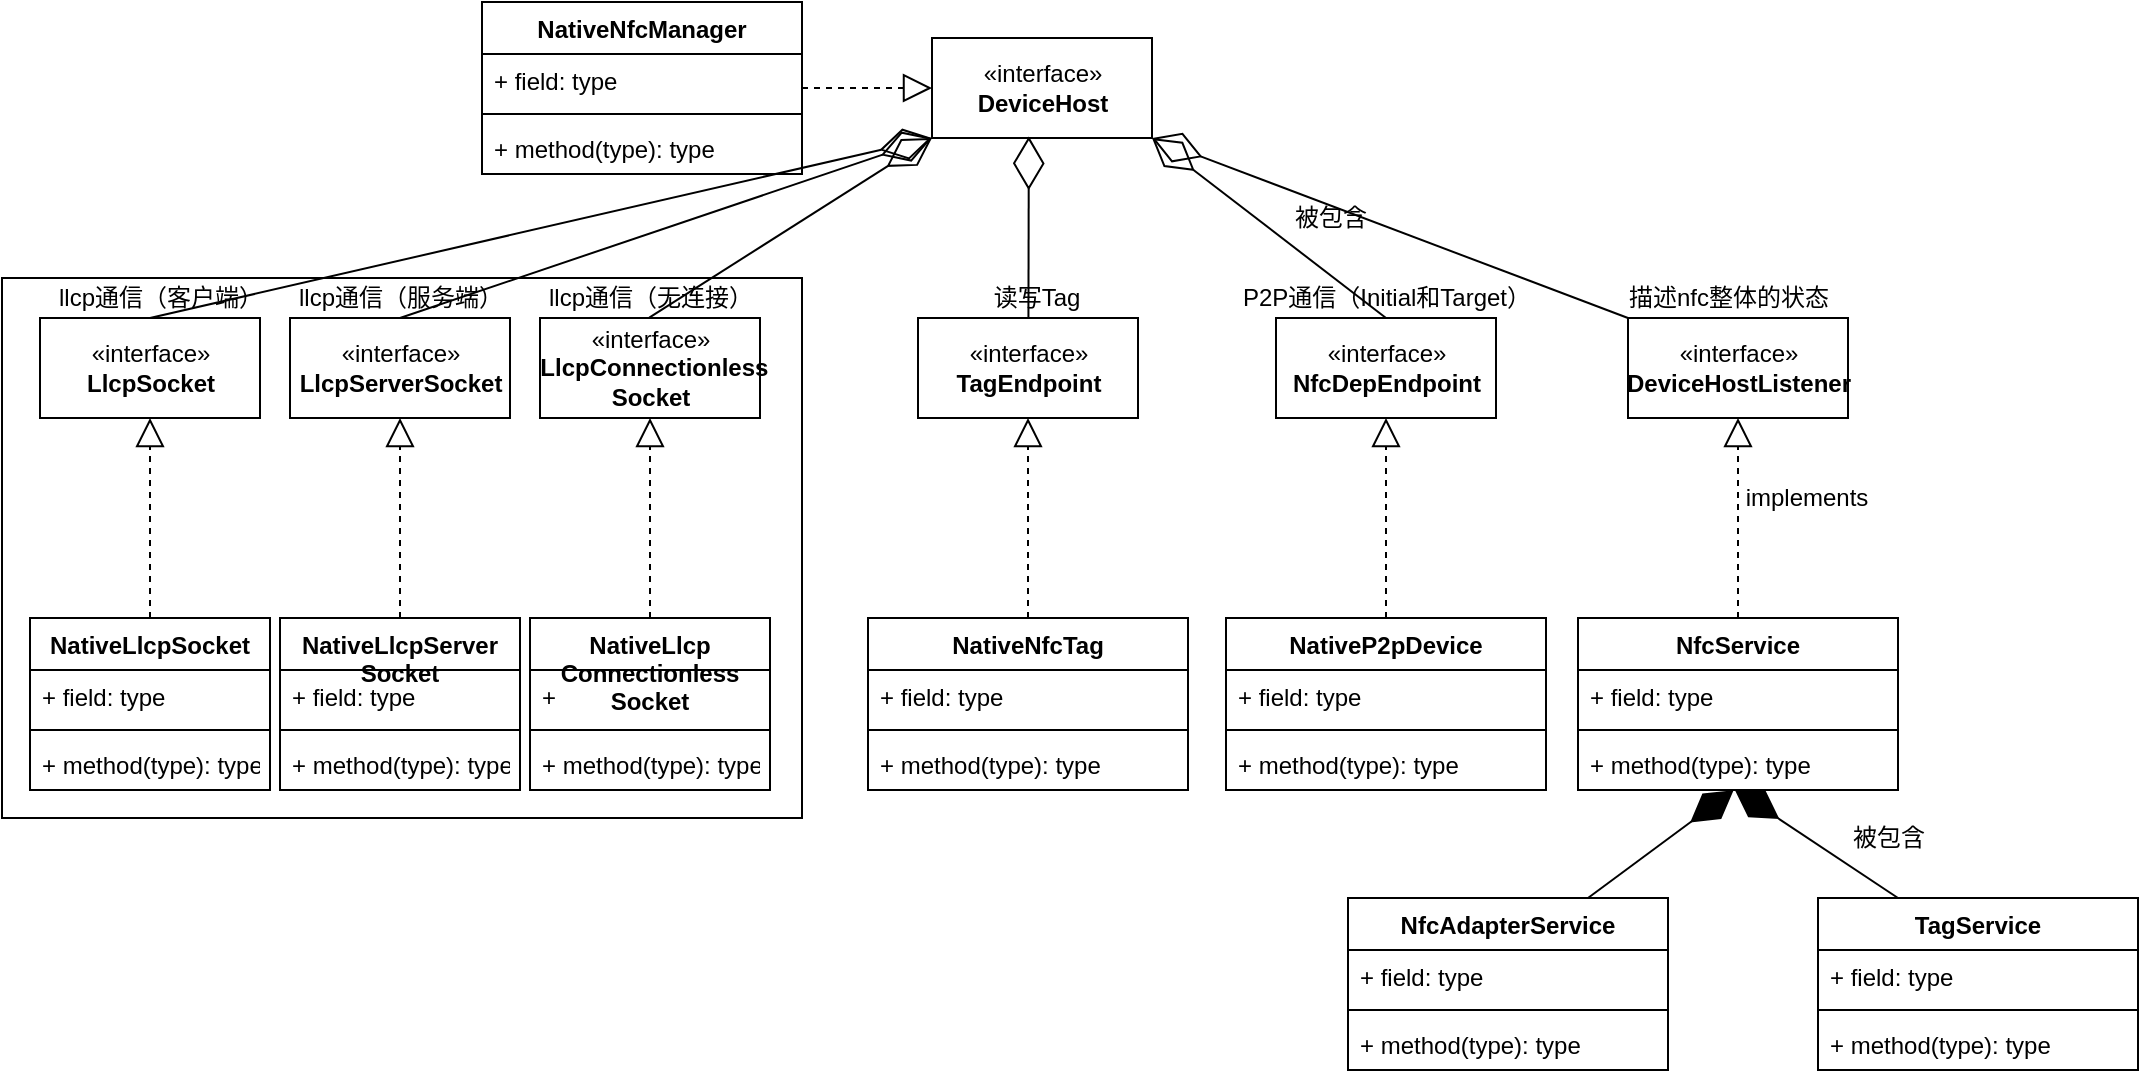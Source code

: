<mxfile version="16.6.4" type="github">
  <diagram id="C5RBs43oDa-KdzZeNtuy" name="Page-1">
    <mxGraphModel dx="1865" dy="519" grid="1" gridSize="10" guides="1" tooltips="1" connect="1" arrows="1" fold="1" page="1" pageScale="1" pageWidth="827" pageHeight="1169" math="0" shadow="0">
      <root>
        <mxCell id="WIyWlLk6GJQsqaUBKTNV-0" />
        <mxCell id="WIyWlLk6GJQsqaUBKTNV-1" parent="WIyWlLk6GJQsqaUBKTNV-0" />
        <mxCell id="hsuY-6eP_JaVXZlSWs8Y-58" value="" style="rounded=0;whiteSpace=wrap;html=1;" vertex="1" parent="WIyWlLk6GJQsqaUBKTNV-1">
          <mxGeometry x="-260" y="200" width="400" height="270" as="geometry" />
        </mxCell>
        <mxCell id="fKuXVuJbzBg1nl2zYU1o-0" value="NfcService" style="swimlane;fontStyle=1;align=center;verticalAlign=top;childLayout=stackLayout;horizontal=1;startSize=26;horizontalStack=0;resizeParent=1;resizeParentMax=0;resizeLast=0;collapsible=1;marginBottom=0;" parent="WIyWlLk6GJQsqaUBKTNV-1" vertex="1">
          <mxGeometry x="528" y="370" width="160" height="86" as="geometry" />
        </mxCell>
        <mxCell id="fKuXVuJbzBg1nl2zYU1o-1" value="+ field: type" style="text;strokeColor=none;fillColor=none;align=left;verticalAlign=top;spacingLeft=4;spacingRight=4;overflow=hidden;rotatable=0;points=[[0,0.5],[1,0.5]];portConstraint=eastwest;" parent="fKuXVuJbzBg1nl2zYU1o-0" vertex="1">
          <mxGeometry y="26" width="160" height="26" as="geometry" />
        </mxCell>
        <mxCell id="fKuXVuJbzBg1nl2zYU1o-2" value="" style="line;strokeWidth=1;fillColor=none;align=left;verticalAlign=middle;spacingTop=-1;spacingLeft=3;spacingRight=3;rotatable=0;labelPosition=right;points=[];portConstraint=eastwest;" parent="fKuXVuJbzBg1nl2zYU1o-0" vertex="1">
          <mxGeometry y="52" width="160" height="8" as="geometry" />
        </mxCell>
        <mxCell id="fKuXVuJbzBg1nl2zYU1o-3" value="+ method(type): type" style="text;strokeColor=none;fillColor=none;align=left;verticalAlign=top;spacingLeft=4;spacingRight=4;overflow=hidden;rotatable=0;points=[[0,0.5],[1,0.5]];portConstraint=eastwest;" parent="fKuXVuJbzBg1nl2zYU1o-0" vertex="1">
          <mxGeometry y="60" width="160" height="26" as="geometry" />
        </mxCell>
        <mxCell id="fKuXVuJbzBg1nl2zYU1o-4" value="«interface»&lt;br&gt;&lt;b&gt;DeviceHostListener&lt;br&gt;&lt;/b&gt;" style="html=1;" parent="WIyWlLk6GJQsqaUBKTNV-1" vertex="1">
          <mxGeometry x="553" y="220" width="110" height="50" as="geometry" />
        </mxCell>
        <mxCell id="fKuXVuJbzBg1nl2zYU1o-5" value="" style="endArrow=block;dashed=1;endFill=0;endSize=12;html=1;rounded=0;entryX=0.5;entryY=1;entryDx=0;entryDy=0;exitX=0.5;exitY=0;exitDx=0;exitDy=0;" parent="WIyWlLk6GJQsqaUBKTNV-1" source="fKuXVuJbzBg1nl2zYU1o-0" target="fKuXVuJbzBg1nl2zYU1o-4" edge="1">
          <mxGeometry width="160" relative="1" as="geometry">
            <mxPoint x="538" y="270" as="sourcePoint" />
            <mxPoint x="698" y="270" as="targetPoint" />
          </mxGeometry>
        </mxCell>
        <mxCell id="fKuXVuJbzBg1nl2zYU1o-6" value="implements" style="text;html=1;resizable=0;autosize=1;align=center;verticalAlign=middle;points=[];fillColor=none;strokeColor=none;rounded=0;" parent="WIyWlLk6GJQsqaUBKTNV-1" vertex="1">
          <mxGeometry x="602" y="300" width="80" height="20" as="geometry" />
        </mxCell>
        <mxCell id="fKuXVuJbzBg1nl2zYU1o-7" value="«interface»&lt;br&gt;&lt;b&gt;DeviceHost&lt;/b&gt;" style="html=1;" parent="WIyWlLk6GJQsqaUBKTNV-1" vertex="1">
          <mxGeometry x="205" y="80" width="110" height="50" as="geometry" />
        </mxCell>
        <mxCell id="fKuXVuJbzBg1nl2zYU1o-9" value="被包含" style="text;html=1;resizable=0;autosize=1;align=center;verticalAlign=middle;points=[];fillColor=none;strokeColor=none;rounded=0;" parent="WIyWlLk6GJQsqaUBKTNV-1" vertex="1">
          <mxGeometry x="379" y="160" width="50" height="20" as="geometry" />
        </mxCell>
        <mxCell id="fKuXVuJbzBg1nl2zYU1o-10" value="NativeNfcManager" style="swimlane;fontStyle=1;align=center;verticalAlign=top;childLayout=stackLayout;horizontal=1;startSize=26;horizontalStack=0;resizeParent=1;resizeParentMax=0;resizeLast=0;collapsible=1;marginBottom=0;" parent="WIyWlLk6GJQsqaUBKTNV-1" vertex="1">
          <mxGeometry x="-20" y="62" width="160" height="86" as="geometry" />
        </mxCell>
        <mxCell id="fKuXVuJbzBg1nl2zYU1o-11" value="+ field: type" style="text;strokeColor=none;fillColor=none;align=left;verticalAlign=top;spacingLeft=4;spacingRight=4;overflow=hidden;rotatable=0;points=[[0,0.5],[1,0.5]];portConstraint=eastwest;" parent="fKuXVuJbzBg1nl2zYU1o-10" vertex="1">
          <mxGeometry y="26" width="160" height="26" as="geometry" />
        </mxCell>
        <mxCell id="fKuXVuJbzBg1nl2zYU1o-12" value="" style="line;strokeWidth=1;fillColor=none;align=left;verticalAlign=middle;spacingTop=-1;spacingLeft=3;spacingRight=3;rotatable=0;labelPosition=right;points=[];portConstraint=eastwest;" parent="fKuXVuJbzBg1nl2zYU1o-10" vertex="1">
          <mxGeometry y="52" width="160" height="8" as="geometry" />
        </mxCell>
        <mxCell id="fKuXVuJbzBg1nl2zYU1o-13" value="+ method(type): type" style="text;strokeColor=none;fillColor=none;align=left;verticalAlign=top;spacingLeft=4;spacingRight=4;overflow=hidden;rotatable=0;points=[[0,0.5],[1,0.5]];portConstraint=eastwest;" parent="fKuXVuJbzBg1nl2zYU1o-10" vertex="1">
          <mxGeometry y="60" width="160" height="26" as="geometry" />
        </mxCell>
        <mxCell id="fKuXVuJbzBg1nl2zYU1o-15" value="" style="endArrow=block;dashed=1;endFill=0;endSize=12;html=1;rounded=0;entryX=0;entryY=0.5;entryDx=0;entryDy=0;" parent="WIyWlLk6GJQsqaUBKTNV-1" target="fKuXVuJbzBg1nl2zYU1o-7" edge="1">
          <mxGeometry width="160" relative="1" as="geometry">
            <mxPoint x="140" y="105" as="sourcePoint" />
            <mxPoint x="180" y="310" as="targetPoint" />
          </mxGeometry>
        </mxCell>
        <mxCell id="hsuY-6eP_JaVXZlSWs8Y-0" value="" style="endArrow=diamondThin;endFill=0;endSize=24;html=1;rounded=0;entryX=1;entryY=1;entryDx=0;entryDy=0;exitX=0;exitY=0;exitDx=0;exitDy=0;" edge="1" parent="WIyWlLk6GJQsqaUBKTNV-1" source="fKuXVuJbzBg1nl2zYU1o-4" target="fKuXVuJbzBg1nl2zYU1o-7">
          <mxGeometry width="160" relative="1" as="geometry">
            <mxPoint x="220" y="250" as="sourcePoint" />
            <mxPoint x="380" y="250" as="targetPoint" />
          </mxGeometry>
        </mxCell>
        <mxCell id="hsuY-6eP_JaVXZlSWs8Y-1" value="TagService" style="swimlane;fontStyle=1;align=center;verticalAlign=top;childLayout=stackLayout;horizontal=1;startSize=26;horizontalStack=0;resizeParent=1;resizeParentMax=0;resizeLast=0;collapsible=1;marginBottom=0;" vertex="1" parent="WIyWlLk6GJQsqaUBKTNV-1">
          <mxGeometry x="648" y="510" width="160" height="86" as="geometry" />
        </mxCell>
        <mxCell id="hsuY-6eP_JaVXZlSWs8Y-2" value="+ field: type" style="text;strokeColor=none;fillColor=none;align=left;verticalAlign=top;spacingLeft=4;spacingRight=4;overflow=hidden;rotatable=0;points=[[0,0.5],[1,0.5]];portConstraint=eastwest;" vertex="1" parent="hsuY-6eP_JaVXZlSWs8Y-1">
          <mxGeometry y="26" width="160" height="26" as="geometry" />
        </mxCell>
        <mxCell id="hsuY-6eP_JaVXZlSWs8Y-3" value="" style="line;strokeWidth=1;fillColor=none;align=left;verticalAlign=middle;spacingTop=-1;spacingLeft=3;spacingRight=3;rotatable=0;labelPosition=right;points=[];portConstraint=eastwest;" vertex="1" parent="hsuY-6eP_JaVXZlSWs8Y-1">
          <mxGeometry y="52" width="160" height="8" as="geometry" />
        </mxCell>
        <mxCell id="hsuY-6eP_JaVXZlSWs8Y-4" value="+ method(type): type" style="text;strokeColor=none;fillColor=none;align=left;verticalAlign=top;spacingLeft=4;spacingRight=4;overflow=hidden;rotatable=0;points=[[0,0.5],[1,0.5]];portConstraint=eastwest;" vertex="1" parent="hsuY-6eP_JaVXZlSWs8Y-1">
          <mxGeometry y="60" width="160" height="26" as="geometry" />
        </mxCell>
        <mxCell id="hsuY-6eP_JaVXZlSWs8Y-5" value="" style="endArrow=diamondThin;endFill=1;endSize=24;html=1;rounded=0;exitX=0.25;exitY=0;exitDx=0;exitDy=0;entryX=0.489;entryY=0.985;entryDx=0;entryDy=0;entryPerimeter=0;" edge="1" parent="WIyWlLk6GJQsqaUBKTNV-1" source="hsuY-6eP_JaVXZlSWs8Y-1" target="fKuXVuJbzBg1nl2zYU1o-3">
          <mxGeometry width="160" relative="1" as="geometry">
            <mxPoint x="538" y="510" as="sourcePoint" />
            <mxPoint x="698" y="510" as="targetPoint" />
          </mxGeometry>
        </mxCell>
        <mxCell id="hsuY-6eP_JaVXZlSWs8Y-6" value="被包含" style="text;html=1;resizable=0;autosize=1;align=center;verticalAlign=middle;points=[];fillColor=none;strokeColor=none;rounded=0;" vertex="1" parent="WIyWlLk6GJQsqaUBKTNV-1">
          <mxGeometry x="658" y="470" width="50" height="20" as="geometry" />
        </mxCell>
        <mxCell id="hsuY-6eP_JaVXZlSWs8Y-7" value="NfcAdapterService" style="swimlane;fontStyle=1;align=center;verticalAlign=top;childLayout=stackLayout;horizontal=1;startSize=26;horizontalStack=0;resizeParent=1;resizeParentMax=0;resizeLast=0;collapsible=1;marginBottom=0;" vertex="1" parent="WIyWlLk6GJQsqaUBKTNV-1">
          <mxGeometry x="413" y="510" width="160" height="86" as="geometry" />
        </mxCell>
        <mxCell id="hsuY-6eP_JaVXZlSWs8Y-8" value="+ field: type" style="text;strokeColor=none;fillColor=none;align=left;verticalAlign=top;spacingLeft=4;spacingRight=4;overflow=hidden;rotatable=0;points=[[0,0.5],[1,0.5]];portConstraint=eastwest;" vertex="1" parent="hsuY-6eP_JaVXZlSWs8Y-7">
          <mxGeometry y="26" width="160" height="26" as="geometry" />
        </mxCell>
        <mxCell id="hsuY-6eP_JaVXZlSWs8Y-9" value="" style="line;strokeWidth=1;fillColor=none;align=left;verticalAlign=middle;spacingTop=-1;spacingLeft=3;spacingRight=3;rotatable=0;labelPosition=right;points=[];portConstraint=eastwest;" vertex="1" parent="hsuY-6eP_JaVXZlSWs8Y-7">
          <mxGeometry y="52" width="160" height="8" as="geometry" />
        </mxCell>
        <mxCell id="hsuY-6eP_JaVXZlSWs8Y-10" value="+ method(type): type" style="text;strokeColor=none;fillColor=none;align=left;verticalAlign=top;spacingLeft=4;spacingRight=4;overflow=hidden;rotatable=0;points=[[0,0.5],[1,0.5]];portConstraint=eastwest;" vertex="1" parent="hsuY-6eP_JaVXZlSWs8Y-7">
          <mxGeometry y="60" width="160" height="26" as="geometry" />
        </mxCell>
        <mxCell id="hsuY-6eP_JaVXZlSWs8Y-11" value="" style="endArrow=diamondThin;endFill=1;endSize=24;html=1;rounded=0;exitX=0.75;exitY=0;exitDx=0;exitDy=0;entryX=0.486;entryY=1.006;entryDx=0;entryDy=0;entryPerimeter=0;" edge="1" parent="WIyWlLk6GJQsqaUBKTNV-1" source="hsuY-6eP_JaVXZlSWs8Y-7" target="fKuXVuJbzBg1nl2zYU1o-3">
          <mxGeometry width="160" relative="1" as="geometry">
            <mxPoint x="328" y="460" as="sourcePoint" />
            <mxPoint x="608" y="450" as="targetPoint" />
          </mxGeometry>
        </mxCell>
        <mxCell id="hsuY-6eP_JaVXZlSWs8Y-12" value="«interface»&lt;br&gt;&lt;b&gt;TagEndpoint&lt;/b&gt;" style="html=1;" vertex="1" parent="WIyWlLk6GJQsqaUBKTNV-1">
          <mxGeometry x="198" y="220" width="110" height="50" as="geometry" />
        </mxCell>
        <mxCell id="hsuY-6eP_JaVXZlSWs8Y-13" value="" style="endArrow=diamondThin;endFill=0;endSize=24;html=1;rounded=0;entryX=0.44;entryY=0.984;entryDx=0;entryDy=0;entryPerimeter=0;exitX=0.437;exitY=0.98;exitDx=0;exitDy=0;exitPerimeter=0;" edge="1" parent="WIyWlLk6GJQsqaUBKTNV-1" source="hsuY-6eP_JaVXZlSWs8Y-18" target="fKuXVuJbzBg1nl2zYU1o-7">
          <mxGeometry width="160" relative="1" as="geometry">
            <mxPoint x="290" y="180" as="sourcePoint" />
            <mxPoint x="260" y="130" as="targetPoint" />
          </mxGeometry>
        </mxCell>
        <mxCell id="hsuY-6eP_JaVXZlSWs8Y-14" value="«interface»&lt;br&gt;&lt;b&gt;NfcDepEndpoint&lt;/b&gt;" style="html=1;" vertex="1" parent="WIyWlLk6GJQsqaUBKTNV-1">
          <mxGeometry x="377" y="220" width="110" height="50" as="geometry" />
        </mxCell>
        <mxCell id="hsuY-6eP_JaVXZlSWs8Y-15" value="" style="endArrow=diamondThin;endFill=0;endSize=24;html=1;rounded=0;exitX=0.5;exitY=0;exitDx=0;exitDy=0;entryX=1;entryY=1;entryDx=0;entryDy=0;" edge="1" parent="WIyWlLk6GJQsqaUBKTNV-1" source="hsuY-6eP_JaVXZlSWs8Y-14" target="fKuXVuJbzBg1nl2zYU1o-7">
          <mxGeometry width="160" relative="1" as="geometry">
            <mxPoint x="200" y="200" as="sourcePoint" />
            <mxPoint x="260" y="130" as="targetPoint" />
          </mxGeometry>
        </mxCell>
        <mxCell id="hsuY-6eP_JaVXZlSWs8Y-16" value="«interface»&lt;br&gt;&lt;b&gt;&amp;nbsp;LlcpConnectionless&lt;br&gt;Socket&lt;/b&gt;" style="html=1;" vertex="1" parent="WIyWlLk6GJQsqaUBKTNV-1">
          <mxGeometry x="9" y="220" width="110" height="50" as="geometry" />
        </mxCell>
        <mxCell id="hsuY-6eP_JaVXZlSWs8Y-17" value="" style="endArrow=diamondThin;endFill=0;endSize=24;html=1;rounded=0;exitX=0.497;exitY=0.99;exitDx=0;exitDy=0;entryX=0;entryY=1;entryDx=0;entryDy=0;exitPerimeter=0;" edge="1" parent="WIyWlLk6GJQsqaUBKTNV-1" source="hsuY-6eP_JaVXZlSWs8Y-19" target="fKuXVuJbzBg1nl2zYU1o-7">
          <mxGeometry width="160" relative="1" as="geometry">
            <mxPoint x="-40" y="170" as="sourcePoint" />
            <mxPoint x="260" y="130" as="targetPoint" />
          </mxGeometry>
        </mxCell>
        <mxCell id="hsuY-6eP_JaVXZlSWs8Y-18" value="读写Tag" style="text;html=1;resizable=0;autosize=1;align=center;verticalAlign=middle;points=[];fillColor=none;strokeColor=none;rounded=0;" vertex="1" parent="WIyWlLk6GJQsqaUBKTNV-1">
          <mxGeometry x="227" y="200" width="60" height="20" as="geometry" />
        </mxCell>
        <mxCell id="hsuY-6eP_JaVXZlSWs8Y-19" value="llcp通信（无连接）" style="text;html=1;resizable=0;autosize=1;align=center;verticalAlign=middle;points=[];fillColor=none;strokeColor=none;rounded=0;" vertex="1" parent="WIyWlLk6GJQsqaUBKTNV-1">
          <mxGeometry x="4" y="200" width="120" height="20" as="geometry" />
        </mxCell>
        <mxCell id="hsuY-6eP_JaVXZlSWs8Y-20" value="P2P通信（Initial和Target）" style="text;html=1;resizable=0;autosize=1;align=center;verticalAlign=middle;points=[];fillColor=none;strokeColor=none;rounded=0;" vertex="1" parent="WIyWlLk6GJQsqaUBKTNV-1">
          <mxGeometry x="352" y="200" width="160" height="20" as="geometry" />
        </mxCell>
        <mxCell id="hsuY-6eP_JaVXZlSWs8Y-21" value="描述nfc整体的状态" style="text;html=1;resizable=0;autosize=1;align=center;verticalAlign=middle;points=[];fillColor=none;strokeColor=none;rounded=0;" vertex="1" parent="WIyWlLk6GJQsqaUBKTNV-1">
          <mxGeometry x="543" y="200" width="120" height="20" as="geometry" />
        </mxCell>
        <mxCell id="hsuY-6eP_JaVXZlSWs8Y-22" value="NativeNfcTag" style="swimlane;fontStyle=1;align=center;verticalAlign=top;childLayout=stackLayout;horizontal=1;startSize=26;horizontalStack=0;resizeParent=1;resizeParentMax=0;resizeLast=0;collapsible=1;marginBottom=0;" vertex="1" parent="WIyWlLk6GJQsqaUBKTNV-1">
          <mxGeometry x="173" y="370" width="160" height="86" as="geometry" />
        </mxCell>
        <mxCell id="hsuY-6eP_JaVXZlSWs8Y-23" value="+ field: type" style="text;strokeColor=none;fillColor=none;align=left;verticalAlign=top;spacingLeft=4;spacingRight=4;overflow=hidden;rotatable=0;points=[[0,0.5],[1,0.5]];portConstraint=eastwest;" vertex="1" parent="hsuY-6eP_JaVXZlSWs8Y-22">
          <mxGeometry y="26" width="160" height="26" as="geometry" />
        </mxCell>
        <mxCell id="hsuY-6eP_JaVXZlSWs8Y-24" value="" style="line;strokeWidth=1;fillColor=none;align=left;verticalAlign=middle;spacingTop=-1;spacingLeft=3;spacingRight=3;rotatable=0;labelPosition=right;points=[];portConstraint=eastwest;" vertex="1" parent="hsuY-6eP_JaVXZlSWs8Y-22">
          <mxGeometry y="52" width="160" height="8" as="geometry" />
        </mxCell>
        <mxCell id="hsuY-6eP_JaVXZlSWs8Y-25" value="+ method(type): type" style="text;strokeColor=none;fillColor=none;align=left;verticalAlign=top;spacingLeft=4;spacingRight=4;overflow=hidden;rotatable=0;points=[[0,0.5],[1,0.5]];portConstraint=eastwest;" vertex="1" parent="hsuY-6eP_JaVXZlSWs8Y-22">
          <mxGeometry y="60" width="160" height="26" as="geometry" />
        </mxCell>
        <mxCell id="hsuY-6eP_JaVXZlSWs8Y-26" value="" style="endArrow=block;dashed=1;endFill=0;endSize=12;html=1;rounded=0;entryX=0.5;entryY=1;entryDx=0;entryDy=0;exitX=0.5;exitY=0;exitDx=0;exitDy=0;" edge="1" parent="WIyWlLk6GJQsqaUBKTNV-1" source="hsuY-6eP_JaVXZlSWs8Y-22" target="hsuY-6eP_JaVXZlSWs8Y-12">
          <mxGeometry width="160" relative="1" as="geometry">
            <mxPoint x="217" y="320" as="sourcePoint" />
            <mxPoint x="377" y="320" as="targetPoint" />
          </mxGeometry>
        </mxCell>
        <mxCell id="hsuY-6eP_JaVXZlSWs8Y-27" value="NativeP2pDevice" style="swimlane;fontStyle=1;align=center;verticalAlign=top;childLayout=stackLayout;horizontal=1;startSize=26;horizontalStack=0;resizeParent=1;resizeParentMax=0;resizeLast=0;collapsible=1;marginBottom=0;" vertex="1" parent="WIyWlLk6GJQsqaUBKTNV-1">
          <mxGeometry x="352" y="370" width="160" height="86" as="geometry" />
        </mxCell>
        <mxCell id="hsuY-6eP_JaVXZlSWs8Y-28" value="+ field: type" style="text;strokeColor=none;fillColor=none;align=left;verticalAlign=top;spacingLeft=4;spacingRight=4;overflow=hidden;rotatable=0;points=[[0,0.5],[1,0.5]];portConstraint=eastwest;" vertex="1" parent="hsuY-6eP_JaVXZlSWs8Y-27">
          <mxGeometry y="26" width="160" height="26" as="geometry" />
        </mxCell>
        <mxCell id="hsuY-6eP_JaVXZlSWs8Y-29" value="" style="line;strokeWidth=1;fillColor=none;align=left;verticalAlign=middle;spacingTop=-1;spacingLeft=3;spacingRight=3;rotatable=0;labelPosition=right;points=[];portConstraint=eastwest;" vertex="1" parent="hsuY-6eP_JaVXZlSWs8Y-27">
          <mxGeometry y="52" width="160" height="8" as="geometry" />
        </mxCell>
        <mxCell id="hsuY-6eP_JaVXZlSWs8Y-30" value="+ method(type): type" style="text;strokeColor=none;fillColor=none;align=left;verticalAlign=top;spacingLeft=4;spacingRight=4;overflow=hidden;rotatable=0;points=[[0,0.5],[1,0.5]];portConstraint=eastwest;" vertex="1" parent="hsuY-6eP_JaVXZlSWs8Y-27">
          <mxGeometry y="60" width="160" height="26" as="geometry" />
        </mxCell>
        <mxCell id="hsuY-6eP_JaVXZlSWs8Y-32" value="" style="endArrow=block;dashed=1;endFill=0;endSize=12;html=1;rounded=0;entryX=0.5;entryY=1;entryDx=0;entryDy=0;exitX=0.5;exitY=0;exitDx=0;exitDy=0;" edge="1" parent="WIyWlLk6GJQsqaUBKTNV-1" source="hsuY-6eP_JaVXZlSWs8Y-27" target="hsuY-6eP_JaVXZlSWs8Y-14">
          <mxGeometry width="160" relative="1" as="geometry">
            <mxPoint x="437" y="360" as="sourcePoint" />
            <mxPoint x="557" y="310" as="targetPoint" />
          </mxGeometry>
        </mxCell>
        <mxCell id="hsuY-6eP_JaVXZlSWs8Y-34" value="«interface»&lt;br&gt;&lt;b&gt;LlcpServerSocket&lt;/b&gt;" style="html=1;" vertex="1" parent="WIyWlLk6GJQsqaUBKTNV-1">
          <mxGeometry x="-116" y="220" width="110" height="50" as="geometry" />
        </mxCell>
        <mxCell id="hsuY-6eP_JaVXZlSWs8Y-35" value="«interface»&lt;br&gt;&lt;b&gt;LlcpSocket&lt;/b&gt;" style="html=1;" vertex="1" parent="WIyWlLk6GJQsqaUBKTNV-1">
          <mxGeometry x="-241" y="220" width="110" height="50" as="geometry" />
        </mxCell>
        <mxCell id="hsuY-6eP_JaVXZlSWs8Y-38" value="" style="endArrow=diamondThin;endFill=0;endSize=24;html=1;rounded=0;entryX=0;entryY=1;entryDx=0;entryDy=0;exitX=0.5;exitY=0;exitDx=0;exitDy=0;" edge="1" parent="WIyWlLk6GJQsqaUBKTNV-1" source="hsuY-6eP_JaVXZlSWs8Y-34" target="fKuXVuJbzBg1nl2zYU1o-7">
          <mxGeometry width="160" relative="1" as="geometry">
            <mxPoint x="-130" y="180" as="sourcePoint" />
            <mxPoint x="30" y="180" as="targetPoint" />
          </mxGeometry>
        </mxCell>
        <mxCell id="hsuY-6eP_JaVXZlSWs8Y-39" value="" style="endArrow=diamondThin;endFill=0;endSize=24;html=1;rounded=0;entryX=0;entryY=1;entryDx=0;entryDy=0;exitX=0.5;exitY=0;exitDx=0;exitDy=0;" edge="1" parent="WIyWlLk6GJQsqaUBKTNV-1" source="hsuY-6eP_JaVXZlSWs8Y-35" target="fKuXVuJbzBg1nl2zYU1o-7">
          <mxGeometry width="160" relative="1" as="geometry">
            <mxPoint x="-180" y="170" as="sourcePoint" />
            <mxPoint x="-20" y="170" as="targetPoint" />
          </mxGeometry>
        </mxCell>
        <mxCell id="hsuY-6eP_JaVXZlSWs8Y-40" value="llcp通信（客户端）" style="text;html=1;resizable=0;autosize=1;align=center;verticalAlign=middle;points=[];fillColor=none;strokeColor=none;rounded=0;" vertex="1" parent="WIyWlLk6GJQsqaUBKTNV-1">
          <mxGeometry x="-241" y="200" width="120" height="20" as="geometry" />
        </mxCell>
        <mxCell id="hsuY-6eP_JaVXZlSWs8Y-42" value="llcp通信（服务端）" style="text;html=1;resizable=0;autosize=1;align=center;verticalAlign=middle;points=[];fillColor=none;strokeColor=none;rounded=0;" vertex="1" parent="WIyWlLk6GJQsqaUBKTNV-1">
          <mxGeometry x="-121" y="200" width="120" height="20" as="geometry" />
        </mxCell>
        <mxCell id="hsuY-6eP_JaVXZlSWs8Y-43" value="NativeLlcp&#xa;Connectionless&#xa;Socket" style="swimlane;fontStyle=1;align=center;verticalAlign=top;childLayout=stackLayout;horizontal=1;startSize=26;horizontalStack=0;resizeParent=1;resizeParentMax=0;resizeLast=0;collapsible=1;marginBottom=0;" vertex="1" parent="WIyWlLk6GJQsqaUBKTNV-1">
          <mxGeometry x="4" y="370" width="120" height="86" as="geometry" />
        </mxCell>
        <mxCell id="hsuY-6eP_JaVXZlSWs8Y-44" value="+ " style="text;strokeColor=none;fillColor=none;align=left;verticalAlign=top;spacingLeft=4;spacingRight=4;overflow=hidden;rotatable=0;points=[[0,0.5],[1,0.5]];portConstraint=eastwest;" vertex="1" parent="hsuY-6eP_JaVXZlSWs8Y-43">
          <mxGeometry y="26" width="120" height="26" as="geometry" />
        </mxCell>
        <mxCell id="hsuY-6eP_JaVXZlSWs8Y-45" value="" style="line;strokeWidth=1;fillColor=none;align=left;verticalAlign=middle;spacingTop=-1;spacingLeft=3;spacingRight=3;rotatable=0;labelPosition=right;points=[];portConstraint=eastwest;" vertex="1" parent="hsuY-6eP_JaVXZlSWs8Y-43">
          <mxGeometry y="52" width="120" height="8" as="geometry" />
        </mxCell>
        <mxCell id="hsuY-6eP_JaVXZlSWs8Y-46" value="+ method(type): type" style="text;strokeColor=none;fillColor=none;align=left;verticalAlign=top;spacingLeft=4;spacingRight=4;overflow=hidden;rotatable=0;points=[[0,0.5],[1,0.5]];portConstraint=eastwest;" vertex="1" parent="hsuY-6eP_JaVXZlSWs8Y-43">
          <mxGeometry y="60" width="120" height="26" as="geometry" />
        </mxCell>
        <mxCell id="hsuY-6eP_JaVXZlSWs8Y-47" value="NativeLlcpServer&#xa;Socket" style="swimlane;fontStyle=1;align=center;verticalAlign=top;childLayout=stackLayout;horizontal=1;startSize=26;horizontalStack=0;resizeParent=1;resizeParentMax=0;resizeLast=0;collapsible=1;marginBottom=0;" vertex="1" parent="WIyWlLk6GJQsqaUBKTNV-1">
          <mxGeometry x="-121" y="370" width="120" height="86" as="geometry" />
        </mxCell>
        <mxCell id="hsuY-6eP_JaVXZlSWs8Y-48" value="+ field: type" style="text;strokeColor=none;fillColor=none;align=left;verticalAlign=top;spacingLeft=4;spacingRight=4;overflow=hidden;rotatable=0;points=[[0,0.5],[1,0.5]];portConstraint=eastwest;" vertex="1" parent="hsuY-6eP_JaVXZlSWs8Y-47">
          <mxGeometry y="26" width="120" height="26" as="geometry" />
        </mxCell>
        <mxCell id="hsuY-6eP_JaVXZlSWs8Y-49" value="" style="line;strokeWidth=1;fillColor=none;align=left;verticalAlign=middle;spacingTop=-1;spacingLeft=3;spacingRight=3;rotatable=0;labelPosition=right;points=[];portConstraint=eastwest;" vertex="1" parent="hsuY-6eP_JaVXZlSWs8Y-47">
          <mxGeometry y="52" width="120" height="8" as="geometry" />
        </mxCell>
        <mxCell id="hsuY-6eP_JaVXZlSWs8Y-50" value="+ method(type): type" style="text;strokeColor=none;fillColor=none;align=left;verticalAlign=top;spacingLeft=4;spacingRight=4;overflow=hidden;rotatable=0;points=[[0,0.5],[1,0.5]];portConstraint=eastwest;" vertex="1" parent="hsuY-6eP_JaVXZlSWs8Y-47">
          <mxGeometry y="60" width="120" height="26" as="geometry" />
        </mxCell>
        <mxCell id="hsuY-6eP_JaVXZlSWs8Y-51" value="NativeLlcpSocket" style="swimlane;fontStyle=1;align=center;verticalAlign=top;childLayout=stackLayout;horizontal=1;startSize=26;horizontalStack=0;resizeParent=1;resizeParentMax=0;resizeLast=0;collapsible=1;marginBottom=0;" vertex="1" parent="WIyWlLk6GJQsqaUBKTNV-1">
          <mxGeometry x="-246" y="370" width="120" height="86" as="geometry" />
        </mxCell>
        <mxCell id="hsuY-6eP_JaVXZlSWs8Y-52" value="+ field: type" style="text;strokeColor=none;fillColor=none;align=left;verticalAlign=top;spacingLeft=4;spacingRight=4;overflow=hidden;rotatable=0;points=[[0,0.5],[1,0.5]];portConstraint=eastwest;" vertex="1" parent="hsuY-6eP_JaVXZlSWs8Y-51">
          <mxGeometry y="26" width="120" height="26" as="geometry" />
        </mxCell>
        <mxCell id="hsuY-6eP_JaVXZlSWs8Y-53" value="" style="line;strokeWidth=1;fillColor=none;align=left;verticalAlign=middle;spacingTop=-1;spacingLeft=3;spacingRight=3;rotatable=0;labelPosition=right;points=[];portConstraint=eastwest;" vertex="1" parent="hsuY-6eP_JaVXZlSWs8Y-51">
          <mxGeometry y="52" width="120" height="8" as="geometry" />
        </mxCell>
        <mxCell id="hsuY-6eP_JaVXZlSWs8Y-54" value="+ method(type): type" style="text;strokeColor=none;fillColor=none;align=left;verticalAlign=top;spacingLeft=4;spacingRight=4;overflow=hidden;rotatable=0;points=[[0,0.5],[1,0.5]];portConstraint=eastwest;" vertex="1" parent="hsuY-6eP_JaVXZlSWs8Y-51">
          <mxGeometry y="60" width="120" height="26" as="geometry" />
        </mxCell>
        <mxCell id="hsuY-6eP_JaVXZlSWs8Y-55" value="" style="endArrow=block;dashed=1;endFill=0;endSize=12;html=1;rounded=0;entryX=0.5;entryY=1;entryDx=0;entryDy=0;exitX=0.5;exitY=0;exitDx=0;exitDy=0;" edge="1" parent="WIyWlLk6GJQsqaUBKTNV-1" source="hsuY-6eP_JaVXZlSWs8Y-43" target="hsuY-6eP_JaVXZlSWs8Y-16">
          <mxGeometry width="160" relative="1" as="geometry">
            <mxPoint x="40" y="320" as="sourcePoint" />
            <mxPoint x="200" y="320" as="targetPoint" />
          </mxGeometry>
        </mxCell>
        <mxCell id="hsuY-6eP_JaVXZlSWs8Y-56" value="" style="endArrow=block;dashed=1;endFill=0;endSize=12;html=1;rounded=0;entryX=0.5;entryY=1;entryDx=0;entryDy=0;exitX=0.5;exitY=0;exitDx=0;exitDy=0;" edge="1" parent="WIyWlLk6GJQsqaUBKTNV-1" source="hsuY-6eP_JaVXZlSWs8Y-47" target="hsuY-6eP_JaVXZlSWs8Y-34">
          <mxGeometry width="160" relative="1" as="geometry">
            <mxPoint x="-90" y="310" as="sourcePoint" />
            <mxPoint x="70" y="310" as="targetPoint" />
          </mxGeometry>
        </mxCell>
        <mxCell id="hsuY-6eP_JaVXZlSWs8Y-57" value="" style="endArrow=block;dashed=1;endFill=0;endSize=12;html=1;rounded=0;entryX=0.5;entryY=1;entryDx=0;entryDy=0;exitX=0.5;exitY=0;exitDx=0;exitDy=0;" edge="1" parent="WIyWlLk6GJQsqaUBKTNV-1" source="hsuY-6eP_JaVXZlSWs8Y-51" target="hsuY-6eP_JaVXZlSWs8Y-35">
          <mxGeometry width="160" relative="1" as="geometry">
            <mxPoint x="-180" y="290" as="sourcePoint" />
            <mxPoint x="-20" y="290" as="targetPoint" />
          </mxGeometry>
        </mxCell>
      </root>
    </mxGraphModel>
  </diagram>
</mxfile>

